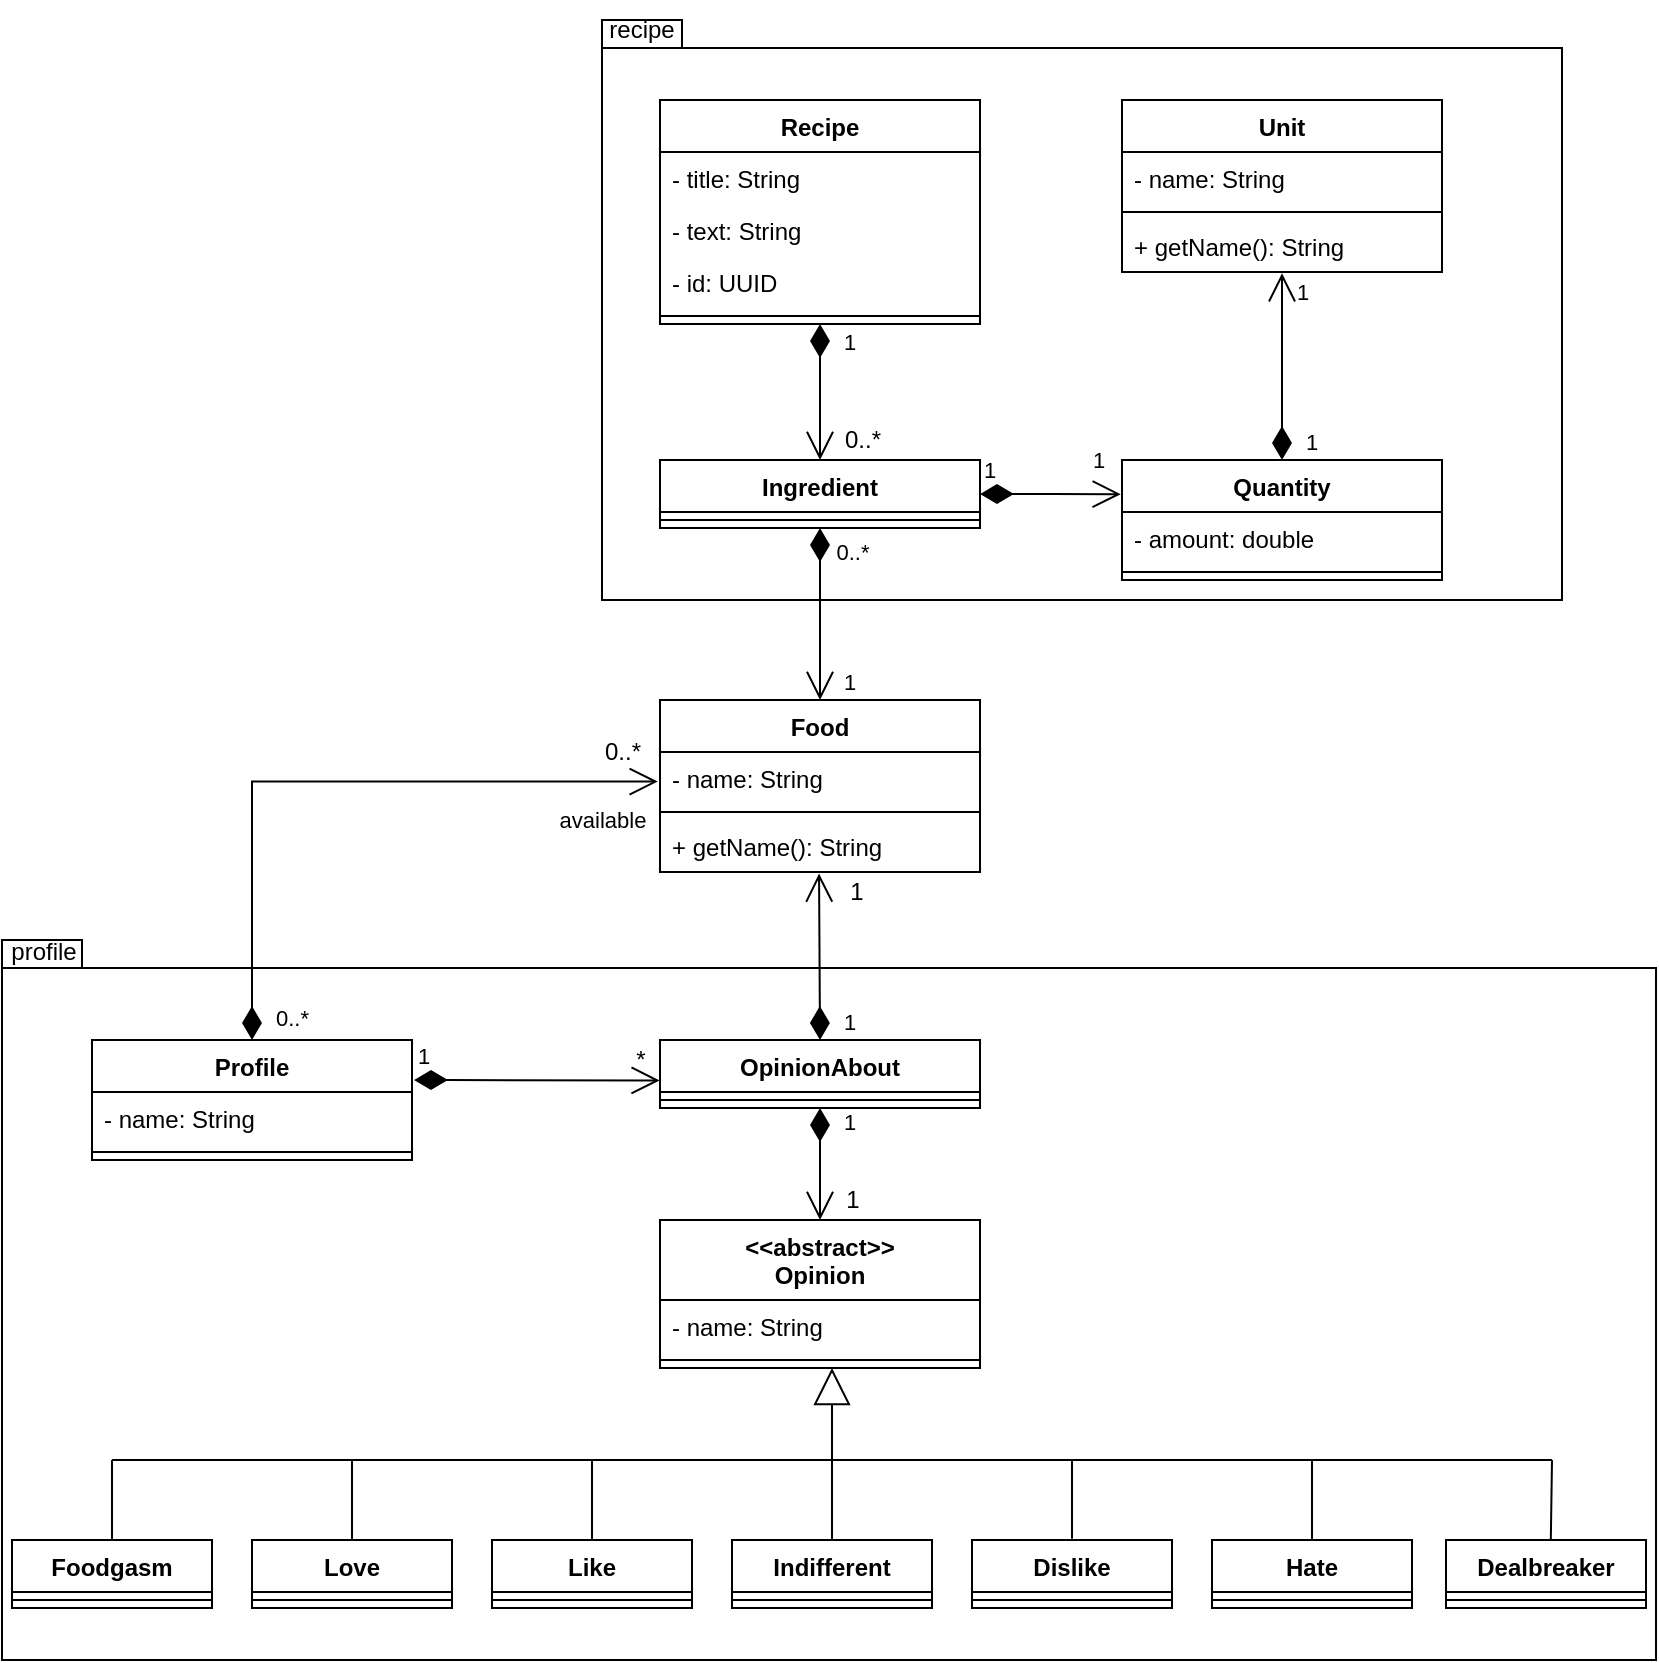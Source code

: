 <mxfile version="16.5.1" type="device"><diagram id="C5RBs43oDa-KdzZeNtuy" name="Page-1"><mxGraphModel dx="989" dy="618" grid="1" gridSize="10" guides="1" tooltips="1" connect="1" arrows="1" fold="1" page="1" pageScale="1" pageWidth="827" pageHeight="1169" math="0" shadow="0"><root><mxCell id="WIyWlLk6GJQsqaUBKTNV-0"/><mxCell id="WIyWlLk6GJQsqaUBKTNV-1" parent="WIyWlLk6GJQsqaUBKTNV-0"/><mxCell id="cm9ea0eVrDm9GArkrBfp-85" value="" style="shape=folder;fontStyle=1;spacingTop=10;tabWidth=40;tabHeight=14;tabPosition=left;html=1;" parent="WIyWlLk6GJQsqaUBKTNV-1" vertex="1"><mxGeometry y="510" width="827" height="360" as="geometry"/></mxCell><mxCell id="cm9ea0eVrDm9GArkrBfp-83" value="" style="shape=folder;fontStyle=1;spacingTop=10;tabWidth=40;tabHeight=14;tabPosition=left;html=1;" parent="WIyWlLk6GJQsqaUBKTNV-1" vertex="1"><mxGeometry x="300" y="50" width="480" height="290" as="geometry"/></mxCell><mxCell id="cm9ea0eVrDm9GArkrBfp-0" value="Food" style="swimlane;fontStyle=1;align=center;verticalAlign=top;childLayout=stackLayout;horizontal=1;startSize=26;horizontalStack=0;resizeParent=1;resizeParentMax=0;resizeLast=0;collapsible=1;marginBottom=0;" parent="WIyWlLk6GJQsqaUBKTNV-1" vertex="1"><mxGeometry x="329" y="390" width="160" height="86" as="geometry"/></mxCell><mxCell id="cm9ea0eVrDm9GArkrBfp-1" value="- name: String" style="text;strokeColor=none;fillColor=none;align=left;verticalAlign=top;spacingLeft=4;spacingRight=4;overflow=hidden;rotatable=0;points=[[0,0.5],[1,0.5]];portConstraint=eastwest;" parent="cm9ea0eVrDm9GArkrBfp-0" vertex="1"><mxGeometry y="26" width="160" height="26" as="geometry"/></mxCell><mxCell id="cm9ea0eVrDm9GArkrBfp-2" value="" style="line;strokeWidth=1;fillColor=none;align=left;verticalAlign=middle;spacingTop=-1;spacingLeft=3;spacingRight=3;rotatable=0;labelPosition=right;points=[];portConstraint=eastwest;" parent="cm9ea0eVrDm9GArkrBfp-0" vertex="1"><mxGeometry y="52" width="160" height="8" as="geometry"/></mxCell><mxCell id="cm9ea0eVrDm9GArkrBfp-3" value="+ getName(): String" style="text;strokeColor=none;fillColor=none;align=left;verticalAlign=top;spacingLeft=4;spacingRight=4;overflow=hidden;rotatable=0;points=[[0,0.5],[1,0.5]];portConstraint=eastwest;" parent="cm9ea0eVrDm9GArkrBfp-0" vertex="1"><mxGeometry y="60" width="160" height="26" as="geometry"/></mxCell><mxCell id="cm9ea0eVrDm9GArkrBfp-4" value="Ingredient" style="swimlane;fontStyle=1;align=center;verticalAlign=top;childLayout=stackLayout;horizontal=1;startSize=26;horizontalStack=0;resizeParent=1;resizeParentMax=0;resizeLast=0;collapsible=1;marginBottom=0;" parent="WIyWlLk6GJQsqaUBKTNV-1" vertex="1"><mxGeometry x="329" y="270" width="160" height="34" as="geometry"/></mxCell><mxCell id="cm9ea0eVrDm9GArkrBfp-6" value="" style="line;strokeWidth=1;fillColor=none;align=left;verticalAlign=middle;spacingTop=-1;spacingLeft=3;spacingRight=3;rotatable=0;labelPosition=right;points=[];portConstraint=eastwest;" parent="cm9ea0eVrDm9GArkrBfp-4" vertex="1"><mxGeometry y="26" width="160" height="8" as="geometry"/></mxCell><mxCell id="cm9ea0eVrDm9GArkrBfp-8" value="1" style="endArrow=open;html=1;endSize=12;startArrow=diamondThin;startSize=14;startFill=1;align=left;verticalAlign=bottom;rounded=0;exitX=0.5;exitY=1;exitDx=0;exitDy=0;" parent="WIyWlLk6GJQsqaUBKTNV-1" source="cm9ea0eVrDm9GArkrBfp-4" target="cm9ea0eVrDm9GArkrBfp-0" edge="1"><mxGeometry x="1" y="10" relative="1" as="geometry"><mxPoint x="50" y="380" as="sourcePoint"/><mxPoint x="416" y="390" as="targetPoint"/><mxPoint as="offset"/></mxGeometry></mxCell><mxCell id="cm9ea0eVrDm9GArkrBfp-9" value="0..*" style="edgeLabel;html=1;align=center;verticalAlign=middle;resizable=0;points=[];" parent="cm9ea0eVrDm9GArkrBfp-8" vertex="1" connectable="0"><mxGeometry x="-0.726" y="2" relative="1" as="geometry"><mxPoint x="14" as="offset"/></mxGeometry></mxCell><mxCell id="cm9ea0eVrDm9GArkrBfp-10" value="Quantity" style="swimlane;fontStyle=1;align=center;verticalAlign=top;childLayout=stackLayout;horizontal=1;startSize=26;horizontalStack=0;resizeParent=1;resizeParentMax=0;resizeLast=0;collapsible=1;marginBottom=0;" parent="WIyWlLk6GJQsqaUBKTNV-1" vertex="1"><mxGeometry x="560" y="270" width="160" height="60" as="geometry"/></mxCell><mxCell id="cm9ea0eVrDm9GArkrBfp-11" value="- amount: double" style="text;strokeColor=none;fillColor=none;align=left;verticalAlign=top;spacingLeft=4;spacingRight=4;overflow=hidden;rotatable=0;points=[[0,0.5],[1,0.5]];portConstraint=eastwest;" parent="cm9ea0eVrDm9GArkrBfp-10" vertex="1"><mxGeometry y="26" width="160" height="26" as="geometry"/></mxCell><mxCell id="cm9ea0eVrDm9GArkrBfp-12" value="" style="line;strokeWidth=1;fillColor=none;align=left;verticalAlign=middle;spacingTop=-1;spacingLeft=3;spacingRight=3;rotatable=0;labelPosition=right;points=[];portConstraint=eastwest;" parent="cm9ea0eVrDm9GArkrBfp-10" vertex="1"><mxGeometry y="52" width="160" height="8" as="geometry"/></mxCell><mxCell id="cm9ea0eVrDm9GArkrBfp-14" value="1" style="endArrow=open;html=1;endSize=12;startArrow=diamondThin;startSize=14;startFill=1;edgeStyle=orthogonalEdgeStyle;align=left;verticalAlign=bottom;rounded=0;exitX=1;exitY=0.5;exitDx=0;exitDy=0;entryX=-0.004;entryY=0.285;entryDx=0;entryDy=0;entryPerimeter=0;" parent="WIyWlLk6GJQsqaUBKTNV-1" source="cm9ea0eVrDm9GArkrBfp-4" target="cm9ea0eVrDm9GArkrBfp-10" edge="1"><mxGeometry x="-1" y="3" relative="1" as="geometry"><mxPoint x="430" y="200" as="sourcePoint"/><mxPoint x="540" y="287" as="targetPoint"/></mxGeometry></mxCell><mxCell id="cm9ea0eVrDm9GArkrBfp-21" value="1" style="edgeLabel;html=1;align=center;verticalAlign=middle;resizable=0;points=[];" parent="cm9ea0eVrDm9GArkrBfp-14" vertex="1" connectable="0"><mxGeometry x="0.723" y="1" relative="1" as="geometry"><mxPoint x="-2" y="-16" as="offset"/></mxGeometry></mxCell><mxCell id="cm9ea0eVrDm9GArkrBfp-15" value="Unit" style="swimlane;fontStyle=1;align=center;verticalAlign=top;childLayout=stackLayout;horizontal=1;startSize=26;horizontalStack=0;resizeParent=1;resizeParentMax=0;resizeLast=0;collapsible=1;marginBottom=0;" parent="WIyWlLk6GJQsqaUBKTNV-1" vertex="1"><mxGeometry x="560" y="90" width="160" height="86" as="geometry"/></mxCell><mxCell id="cm9ea0eVrDm9GArkrBfp-16" value="- name: String" style="text;strokeColor=none;fillColor=none;align=left;verticalAlign=top;spacingLeft=4;spacingRight=4;overflow=hidden;rotatable=0;points=[[0,0.5],[1,0.5]];portConstraint=eastwest;" parent="cm9ea0eVrDm9GArkrBfp-15" vertex="1"><mxGeometry y="26" width="160" height="26" as="geometry"/></mxCell><mxCell id="cm9ea0eVrDm9GArkrBfp-17" value="" style="line;strokeWidth=1;fillColor=none;align=left;verticalAlign=middle;spacingTop=-1;spacingLeft=3;spacingRight=3;rotatable=0;labelPosition=right;points=[];portConstraint=eastwest;" parent="cm9ea0eVrDm9GArkrBfp-15" vertex="1"><mxGeometry y="52" width="160" height="8" as="geometry"/></mxCell><mxCell id="cm9ea0eVrDm9GArkrBfp-18" value="+ getName(): String" style="text;strokeColor=none;fillColor=none;align=left;verticalAlign=top;spacingLeft=4;spacingRight=4;overflow=hidden;rotatable=0;points=[[0,0.5],[1,0.5]];portConstraint=eastwest;" parent="cm9ea0eVrDm9GArkrBfp-15" vertex="1"><mxGeometry y="60" width="160" height="26" as="geometry"/></mxCell><mxCell id="cm9ea0eVrDm9GArkrBfp-19" value="1" style="endArrow=open;html=1;endSize=12;startArrow=diamondThin;startSize=14;startFill=1;edgeStyle=orthogonalEdgeStyle;align=left;verticalAlign=bottom;rounded=0;exitX=0.5;exitY=0;exitDx=0;exitDy=0;entryX=0.5;entryY=1.023;entryDx=0;entryDy=0;entryPerimeter=0;" parent="WIyWlLk6GJQsqaUBKTNV-1" source="cm9ea0eVrDm9GArkrBfp-10" target="cm9ea0eVrDm9GArkrBfp-18" edge="1"><mxGeometry x="-1" y="-10" relative="1" as="geometry"><mxPoint x="240" y="200" as="sourcePoint"/><mxPoint x="640" y="210" as="targetPoint"/><mxPoint as="offset"/></mxGeometry></mxCell><mxCell id="cm9ea0eVrDm9GArkrBfp-20" value="1" style="edgeLabel;html=1;align=center;verticalAlign=middle;resizable=0;points=[];" parent="cm9ea0eVrDm9GArkrBfp-19" vertex="1" connectable="0"><mxGeometry x="0.811" y="-3" relative="1" as="geometry"><mxPoint x="7" as="offset"/></mxGeometry></mxCell><mxCell id="cm9ea0eVrDm9GArkrBfp-22" value="Recipe" style="swimlane;fontStyle=1;align=center;verticalAlign=top;childLayout=stackLayout;horizontal=1;startSize=26;horizontalStack=0;resizeParent=1;resizeParentMax=0;resizeLast=0;collapsible=1;marginBottom=0;" parent="WIyWlLk6GJQsqaUBKTNV-1" vertex="1"><mxGeometry x="329" y="90" width="160" height="112" as="geometry"/></mxCell><mxCell id="cm9ea0eVrDm9GArkrBfp-23" value="- title: String&#10;" style="text;strokeColor=none;fillColor=none;align=left;verticalAlign=top;spacingLeft=4;spacingRight=4;overflow=hidden;rotatable=0;points=[[0,0.5],[1,0.5]];portConstraint=eastwest;" parent="cm9ea0eVrDm9GArkrBfp-22" vertex="1"><mxGeometry y="26" width="160" height="26" as="geometry"/></mxCell><mxCell id="cm9ea0eVrDm9GArkrBfp-25" value="- text: String" style="text;strokeColor=none;fillColor=none;align=left;verticalAlign=top;spacingLeft=4;spacingRight=4;overflow=hidden;rotatable=0;points=[[0,0.5],[1,0.5]];portConstraint=eastwest;" parent="cm9ea0eVrDm9GArkrBfp-22" vertex="1"><mxGeometry y="52" width="160" height="26" as="geometry"/></mxCell><mxCell id="cm9ea0eVrDm9GArkrBfp-27" value="- id: UUID" style="text;strokeColor=none;fillColor=none;align=left;verticalAlign=top;spacingLeft=4;spacingRight=4;overflow=hidden;rotatable=0;points=[[0,0.5],[1,0.5]];portConstraint=eastwest;" parent="cm9ea0eVrDm9GArkrBfp-22" vertex="1"><mxGeometry y="78" width="160" height="26" as="geometry"/></mxCell><mxCell id="cm9ea0eVrDm9GArkrBfp-24" value="" style="line;strokeWidth=1;fillColor=none;align=left;verticalAlign=middle;spacingTop=-1;spacingLeft=3;spacingRight=3;rotatable=0;labelPosition=right;points=[];portConstraint=eastwest;" parent="cm9ea0eVrDm9GArkrBfp-22" vertex="1"><mxGeometry y="104" width="160" height="8" as="geometry"/></mxCell><mxCell id="cm9ea0eVrDm9GArkrBfp-29" value="1" style="endArrow=open;html=1;endSize=12;startArrow=diamondThin;startSize=14;startFill=1;edgeStyle=orthogonalEdgeStyle;align=left;verticalAlign=bottom;rounded=0;entryX=0.5;entryY=0;entryDx=0;entryDy=0;exitX=0.5;exitY=1;exitDx=0;exitDy=0;" parent="WIyWlLk6GJQsqaUBKTNV-1" source="cm9ea0eVrDm9GArkrBfp-22" target="cm9ea0eVrDm9GArkrBfp-4" edge="1"><mxGeometry x="-0.471" y="10" relative="1" as="geometry"><mxPoint x="410" y="220" as="sourcePoint"/><mxPoint x="330" y="220" as="targetPoint"/><mxPoint as="offset"/></mxGeometry></mxCell><mxCell id="cm9ea0eVrDm9GArkrBfp-31" value="0..*" style="text;html=1;align=center;verticalAlign=middle;resizable=0;points=[];autosize=1;strokeColor=none;fillColor=none;" parent="WIyWlLk6GJQsqaUBKTNV-1" vertex="1"><mxGeometry x="415" y="250" width="30" height="20" as="geometry"/></mxCell><mxCell id="cm9ea0eVrDm9GArkrBfp-32" value="&lt;&lt;abstract&gt;&gt;&#10;Opinion" style="swimlane;fontStyle=1;align=center;verticalAlign=top;childLayout=stackLayout;horizontal=1;startSize=40;horizontalStack=0;resizeParent=1;resizeParentMax=0;resizeLast=0;collapsible=1;marginBottom=0;" parent="WIyWlLk6GJQsqaUBKTNV-1" vertex="1"><mxGeometry x="329" y="650" width="160" height="74" as="geometry"/></mxCell><mxCell id="cm9ea0eVrDm9GArkrBfp-62" value="- name: String" style="text;strokeColor=none;fillColor=none;align=left;verticalAlign=top;spacingLeft=4;spacingRight=4;overflow=hidden;rotatable=0;points=[[0,0.5],[1,0.5]];portConstraint=eastwest;" parent="cm9ea0eVrDm9GArkrBfp-32" vertex="1"><mxGeometry y="40" width="160" height="26" as="geometry"/></mxCell><mxCell id="cm9ea0eVrDm9GArkrBfp-34" value="" style="line;strokeWidth=1;fillColor=none;align=left;verticalAlign=middle;spacingTop=-1;spacingLeft=3;spacingRight=3;rotatable=0;labelPosition=right;points=[];portConstraint=eastwest;" parent="cm9ea0eVrDm9GArkrBfp-32" vertex="1"><mxGeometry y="66" width="160" height="8" as="geometry"/></mxCell><mxCell id="cm9ea0eVrDm9GArkrBfp-36" value="Profile" style="swimlane;fontStyle=1;align=center;verticalAlign=top;childLayout=stackLayout;horizontal=1;startSize=26;horizontalStack=0;resizeParent=1;resizeParentMax=0;resizeLast=0;collapsible=1;marginBottom=0;" parent="WIyWlLk6GJQsqaUBKTNV-1" vertex="1"><mxGeometry x="45" y="560" width="160" height="60" as="geometry"/></mxCell><mxCell id="cm9ea0eVrDm9GArkrBfp-37" value="- name: String" style="text;strokeColor=none;fillColor=none;align=left;verticalAlign=top;spacingLeft=4;spacingRight=4;overflow=hidden;rotatable=0;points=[[0,0.5],[1,0.5]];portConstraint=eastwest;" parent="cm9ea0eVrDm9GArkrBfp-36" vertex="1"><mxGeometry y="26" width="160" height="26" as="geometry"/></mxCell><mxCell id="cm9ea0eVrDm9GArkrBfp-38" value="" style="line;strokeWidth=1;fillColor=none;align=left;verticalAlign=middle;spacingTop=-1;spacingLeft=3;spacingRight=3;rotatable=0;labelPosition=right;points=[];portConstraint=eastwest;" parent="cm9ea0eVrDm9GArkrBfp-36" vertex="1"><mxGeometry y="52" width="160" height="8" as="geometry"/></mxCell><mxCell id="cm9ea0eVrDm9GArkrBfp-40" value="OpinionAbout" style="swimlane;fontStyle=1;align=center;verticalAlign=top;childLayout=stackLayout;horizontal=1;startSize=26;horizontalStack=0;resizeParent=1;resizeParentMax=0;resizeLast=0;collapsible=1;marginBottom=0;" parent="WIyWlLk6GJQsqaUBKTNV-1" vertex="1"><mxGeometry x="329" y="560" width="160" height="34" as="geometry"/></mxCell><mxCell id="cm9ea0eVrDm9GArkrBfp-42" value="" style="line;strokeWidth=1;fillColor=none;align=left;verticalAlign=middle;spacingTop=-1;spacingLeft=3;spacingRight=3;rotatable=0;labelPosition=right;points=[];portConstraint=eastwest;" parent="cm9ea0eVrDm9GArkrBfp-40" vertex="1"><mxGeometry y="26" width="160" height="8" as="geometry"/></mxCell><mxCell id="cm9ea0eVrDm9GArkrBfp-43" value="1" style="endArrow=open;html=1;endSize=12;startArrow=diamondThin;startSize=14;startFill=1;edgeStyle=orthogonalEdgeStyle;align=left;verticalAlign=bottom;rounded=0;entryX=-0.001;entryY=0.596;entryDx=0;entryDy=0;entryPerimeter=0;" parent="WIyWlLk6GJQsqaUBKTNV-1" target="cm9ea0eVrDm9GArkrBfp-40" edge="1"><mxGeometry x="-1" y="3" relative="1" as="geometry"><mxPoint x="206" y="580" as="sourcePoint"/><mxPoint x="305" y="580" as="targetPoint"/><Array as="points"><mxPoint x="206" y="580"/><mxPoint x="295" y="580"/></Array></mxGeometry></mxCell><mxCell id="cm9ea0eVrDm9GArkrBfp-44" value="*" style="text;html=1;align=center;verticalAlign=middle;resizable=0;points=[];autosize=1;strokeColor=none;fillColor=none;" parent="WIyWlLk6GJQsqaUBKTNV-1" vertex="1"><mxGeometry x="309" y="560" width="20" height="20" as="geometry"/></mxCell><mxCell id="cm9ea0eVrDm9GArkrBfp-45" value="1" style="endArrow=open;html=1;endSize=12;startArrow=diamondThin;startSize=14;startFill=1;align=left;verticalAlign=bottom;rounded=0;entryX=0.497;entryY=1.031;entryDx=0;entryDy=0;entryPerimeter=0;exitX=0.5;exitY=0;exitDx=0;exitDy=0;" parent="WIyWlLk6GJQsqaUBKTNV-1" source="cm9ea0eVrDm9GArkrBfp-40" target="cm9ea0eVrDm9GArkrBfp-3" edge="1"><mxGeometry x="-1" y="-10" relative="1" as="geometry"><mxPoint x="413" y="550" as="sourcePoint"/><mxPoint x="723" y="510" as="targetPoint"/><mxPoint as="offset"/></mxGeometry></mxCell><mxCell id="cm9ea0eVrDm9GArkrBfp-46" value="1" style="text;html=1;align=center;verticalAlign=middle;resizable=0;points=[];autosize=1;strokeColor=none;fillColor=none;" parent="WIyWlLk6GJQsqaUBKTNV-1" vertex="1"><mxGeometry x="417" y="476" width="20" height="20" as="geometry"/></mxCell><mxCell id="cm9ea0eVrDm9GArkrBfp-47" value="1" style="endArrow=open;html=1;endSize=12;startArrow=diamondThin;startSize=14;startFill=1;edgeStyle=orthogonalEdgeStyle;align=left;verticalAlign=bottom;rounded=0;exitX=0.5;exitY=1;exitDx=0;exitDy=0;entryX=0.5;entryY=0;entryDx=0;entryDy=0;" parent="WIyWlLk6GJQsqaUBKTNV-1" source="cm9ea0eVrDm9GArkrBfp-40" target="cm9ea0eVrDm9GArkrBfp-32" edge="1"><mxGeometry x="-0.429" y="10" relative="1" as="geometry"><mxPoint x="515" y="610" as="sourcePoint"/><mxPoint x="675" y="610" as="targetPoint"/><mxPoint as="offset"/></mxGeometry></mxCell><mxCell id="cm9ea0eVrDm9GArkrBfp-48" value="1" style="text;html=1;align=center;verticalAlign=middle;resizable=0;points=[];autosize=1;strokeColor=none;fillColor=none;" parent="WIyWlLk6GJQsqaUBKTNV-1" vertex="1"><mxGeometry x="415" y="630" width="20" height="20" as="geometry"/></mxCell><mxCell id="cm9ea0eVrDm9GArkrBfp-55" value="0..*" style="endArrow=open;html=1;endSize=12;startArrow=diamondThin;startSize=14;startFill=1;edgeStyle=orthogonalEdgeStyle;align=left;verticalAlign=bottom;rounded=0;entryX=-0.007;entryY=0.569;entryDx=0;entryDy=0;entryPerimeter=0;exitX=0.5;exitY=0;exitDx=0;exitDy=0;" parent="WIyWlLk6GJQsqaUBKTNV-1" source="cm9ea0eVrDm9GArkrBfp-36" target="cm9ea0eVrDm9GArkrBfp-1" edge="1"><mxGeometry x="-0.988" y="-10" relative="1" as="geometry"><mxPoint x="133" y="552" as="sourcePoint"/><mxPoint x="323" y="430" as="targetPoint"/><mxPoint as="offset"/></mxGeometry></mxCell><mxCell id="mf6apR2f7lZWjNA6ba2O-0" value="available" style="edgeLabel;html=1;align=center;verticalAlign=middle;resizable=0;points=[];" parent="cm9ea0eVrDm9GArkrBfp-55" vertex="1" connectable="0"><mxGeometry x="0.733" y="-3" relative="1" as="geometry"><mxPoint x="16" y="16" as="offset"/></mxGeometry></mxCell><mxCell id="cm9ea0eVrDm9GArkrBfp-56" value="0..*" style="text;html=1;align=center;verticalAlign=middle;resizable=0;points=[];autosize=1;strokeColor=none;fillColor=none;" parent="WIyWlLk6GJQsqaUBKTNV-1" vertex="1"><mxGeometry x="295" y="406" width="30" height="20" as="geometry"/></mxCell><mxCell id="cm9ea0eVrDm9GArkrBfp-57" value="Foodgasm" style="swimlane;fontStyle=1;align=center;verticalAlign=top;childLayout=stackLayout;horizontal=1;startSize=26;horizontalStack=0;resizeParent=1;resizeParentMax=0;resizeLast=0;collapsible=1;marginBottom=0;" parent="WIyWlLk6GJQsqaUBKTNV-1" vertex="1"><mxGeometry x="5" y="810" width="100" height="34" as="geometry"/></mxCell><mxCell id="cm9ea0eVrDm9GArkrBfp-59" value="" style="line;strokeWidth=1;fillColor=none;align=left;verticalAlign=middle;spacingTop=-1;spacingLeft=3;spacingRight=3;rotatable=0;labelPosition=right;points=[];portConstraint=eastwest;" parent="cm9ea0eVrDm9GArkrBfp-57" vertex="1"><mxGeometry y="26" width="100" height="8" as="geometry"/></mxCell><mxCell id="cm9ea0eVrDm9GArkrBfp-63" value="Indifferent" style="swimlane;fontStyle=1;align=center;verticalAlign=top;childLayout=stackLayout;horizontal=1;startSize=26;horizontalStack=0;resizeParent=1;resizeParentMax=0;resizeLast=0;collapsible=1;marginBottom=0;" parent="WIyWlLk6GJQsqaUBKTNV-1" vertex="1"><mxGeometry x="365" y="810" width="100" height="34" as="geometry"/></mxCell><mxCell id="cm9ea0eVrDm9GArkrBfp-64" value="" style="line;strokeWidth=1;fillColor=none;align=left;verticalAlign=middle;spacingTop=-1;spacingLeft=3;spacingRight=3;rotatable=0;labelPosition=right;points=[];portConstraint=eastwest;" parent="cm9ea0eVrDm9GArkrBfp-63" vertex="1"><mxGeometry y="26" width="100" height="8" as="geometry"/></mxCell><mxCell id="cm9ea0eVrDm9GArkrBfp-65" value="Like" style="swimlane;fontStyle=1;align=center;verticalAlign=top;childLayout=stackLayout;horizontal=1;startSize=26;horizontalStack=0;resizeParent=1;resizeParentMax=0;resizeLast=0;collapsible=1;marginBottom=0;" parent="WIyWlLk6GJQsqaUBKTNV-1" vertex="1"><mxGeometry x="245" y="810" width="100" height="34" as="geometry"/></mxCell><mxCell id="cm9ea0eVrDm9GArkrBfp-66" value="" style="line;strokeWidth=1;fillColor=none;align=left;verticalAlign=middle;spacingTop=-1;spacingLeft=3;spacingRight=3;rotatable=0;labelPosition=right;points=[];portConstraint=eastwest;" parent="cm9ea0eVrDm9GArkrBfp-65" vertex="1"><mxGeometry y="26" width="100" height="8" as="geometry"/></mxCell><mxCell id="cm9ea0eVrDm9GArkrBfp-67" value="Love" style="swimlane;fontStyle=1;align=center;verticalAlign=top;childLayout=stackLayout;horizontal=1;startSize=26;horizontalStack=0;resizeParent=1;resizeParentMax=0;resizeLast=0;collapsible=1;marginBottom=0;" parent="WIyWlLk6GJQsqaUBKTNV-1" vertex="1"><mxGeometry x="125" y="810" width="100" height="34" as="geometry"/></mxCell><mxCell id="cm9ea0eVrDm9GArkrBfp-68" value="" style="line;strokeWidth=1;fillColor=none;align=left;verticalAlign=middle;spacingTop=-1;spacingLeft=3;spacingRight=3;rotatable=0;labelPosition=right;points=[];portConstraint=eastwest;" parent="cm9ea0eVrDm9GArkrBfp-67" vertex="1"><mxGeometry y="26" width="100" height="8" as="geometry"/></mxCell><mxCell id="cm9ea0eVrDm9GArkrBfp-69" value="Dislike" style="swimlane;fontStyle=1;align=center;verticalAlign=top;childLayout=stackLayout;horizontal=1;startSize=26;horizontalStack=0;resizeParent=1;resizeParentMax=0;resizeLast=0;collapsible=1;marginBottom=0;" parent="WIyWlLk6GJQsqaUBKTNV-1" vertex="1"><mxGeometry x="485" y="810" width="100" height="34" as="geometry"/></mxCell><mxCell id="cm9ea0eVrDm9GArkrBfp-70" value="" style="line;strokeWidth=1;fillColor=none;align=left;verticalAlign=middle;spacingTop=-1;spacingLeft=3;spacingRight=3;rotatable=0;labelPosition=right;points=[];portConstraint=eastwest;" parent="cm9ea0eVrDm9GArkrBfp-69" vertex="1"><mxGeometry y="26" width="100" height="8" as="geometry"/></mxCell><mxCell id="cm9ea0eVrDm9GArkrBfp-71" value="Dealbreaker" style="swimlane;fontStyle=1;align=center;verticalAlign=top;childLayout=stackLayout;horizontal=1;startSize=26;horizontalStack=0;resizeParent=1;resizeParentMax=0;resizeLast=0;collapsible=1;marginBottom=0;" parent="WIyWlLk6GJQsqaUBKTNV-1" vertex="1"><mxGeometry x="722" y="810" width="100" height="34" as="geometry"/></mxCell><mxCell id="cm9ea0eVrDm9GArkrBfp-72" value="" style="line;strokeWidth=1;fillColor=none;align=left;verticalAlign=middle;spacingTop=-1;spacingLeft=3;spacingRight=3;rotatable=0;labelPosition=right;points=[];portConstraint=eastwest;" parent="cm9ea0eVrDm9GArkrBfp-71" vertex="1"><mxGeometry y="26" width="100" height="8" as="geometry"/></mxCell><mxCell id="cm9ea0eVrDm9GArkrBfp-73" value="Hate" style="swimlane;fontStyle=1;align=center;verticalAlign=top;childLayout=stackLayout;horizontal=1;startSize=26;horizontalStack=0;resizeParent=1;resizeParentMax=0;resizeLast=0;collapsible=1;marginBottom=0;" parent="WIyWlLk6GJQsqaUBKTNV-1" vertex="1"><mxGeometry x="605" y="810" width="100" height="34" as="geometry"/></mxCell><mxCell id="cm9ea0eVrDm9GArkrBfp-74" value="" style="line;strokeWidth=1;fillColor=none;align=left;verticalAlign=middle;spacingTop=-1;spacingLeft=3;spacingRight=3;rotatable=0;labelPosition=right;points=[];portConstraint=eastwest;" parent="cm9ea0eVrDm9GArkrBfp-73" vertex="1"><mxGeometry y="26" width="100" height="8" as="geometry"/></mxCell><mxCell id="cm9ea0eVrDm9GArkrBfp-75" value="" style="endArrow=block;endSize=16;endFill=0;html=1;rounded=0;exitX=0.5;exitY=0;exitDx=0;exitDy=0;" parent="WIyWlLk6GJQsqaUBKTNV-1" source="cm9ea0eVrDm9GArkrBfp-63" edge="1"><mxGeometry width="160" relative="1" as="geometry"><mxPoint x="95" y="730" as="sourcePoint"/><mxPoint x="415" y="724" as="targetPoint"/></mxGeometry></mxCell><mxCell id="cm9ea0eVrDm9GArkrBfp-76" value="" style="endArrow=none;html=1;rounded=0;" parent="WIyWlLk6GJQsqaUBKTNV-1" edge="1"><mxGeometry width="50" height="50" relative="1" as="geometry"><mxPoint x="55" y="770" as="sourcePoint"/><mxPoint x="775" y="770" as="targetPoint"/></mxGeometry></mxCell><mxCell id="cm9ea0eVrDm9GArkrBfp-77" value="" style="endArrow=none;html=1;rounded=0;exitX=0.5;exitY=0;exitDx=0;exitDy=0;" parent="WIyWlLk6GJQsqaUBKTNV-1" source="cm9ea0eVrDm9GArkrBfp-57" edge="1"><mxGeometry width="50" height="50" relative="1" as="geometry"><mxPoint x="45" y="790" as="sourcePoint"/><mxPoint x="55" y="770" as="targetPoint"/></mxGeometry></mxCell><mxCell id="cm9ea0eVrDm9GArkrBfp-78" value="" style="endArrow=none;html=1;rounded=0;exitX=0.5;exitY=0;exitDx=0;exitDy=0;" parent="WIyWlLk6GJQsqaUBKTNV-1" source="cm9ea0eVrDm9GArkrBfp-67" edge="1"><mxGeometry width="50" height="50" relative="1" as="geometry"><mxPoint x="135" y="760" as="sourcePoint"/><mxPoint x="175" y="770" as="targetPoint"/></mxGeometry></mxCell><mxCell id="cm9ea0eVrDm9GArkrBfp-79" value="" style="endArrow=none;html=1;rounded=0;exitX=0.5;exitY=0;exitDx=0;exitDy=0;" parent="WIyWlLk6GJQsqaUBKTNV-1" source="cm9ea0eVrDm9GArkrBfp-65" edge="1"><mxGeometry width="50" height="50" relative="1" as="geometry"><mxPoint x="275" y="820" as="sourcePoint"/><mxPoint x="295" y="770" as="targetPoint"/></mxGeometry></mxCell><mxCell id="cm9ea0eVrDm9GArkrBfp-80" value="" style="endArrow=none;html=1;rounded=0;exitX=0.5;exitY=-0.018;exitDx=0;exitDy=0;exitPerimeter=0;" parent="WIyWlLk6GJQsqaUBKTNV-1" source="cm9ea0eVrDm9GArkrBfp-69" edge="1"><mxGeometry width="50" height="50" relative="1" as="geometry"><mxPoint x="505" y="820" as="sourcePoint"/><mxPoint x="535" y="770" as="targetPoint"/></mxGeometry></mxCell><mxCell id="cm9ea0eVrDm9GArkrBfp-81" value="" style="endArrow=none;html=1;rounded=0;" parent="WIyWlLk6GJQsqaUBKTNV-1" edge="1"><mxGeometry width="50" height="50" relative="1" as="geometry"><mxPoint x="655" y="810" as="sourcePoint"/><mxPoint x="655" y="770" as="targetPoint"/></mxGeometry></mxCell><mxCell id="cm9ea0eVrDm9GArkrBfp-82" value="" style="endArrow=none;html=1;rounded=0;exitX=0.524;exitY=0.009;exitDx=0;exitDy=0;exitPerimeter=0;" parent="WIyWlLk6GJQsqaUBKTNV-1" source="cm9ea0eVrDm9GArkrBfp-71" edge="1"><mxGeometry width="50" height="50" relative="1" as="geometry"><mxPoint x="735" y="820" as="sourcePoint"/><mxPoint x="775" y="770" as="targetPoint"/></mxGeometry></mxCell><mxCell id="cm9ea0eVrDm9GArkrBfp-84" value="recipe" style="text;html=1;strokeColor=none;fillColor=none;align=center;verticalAlign=middle;whiteSpace=wrap;rounded=0;" parent="WIyWlLk6GJQsqaUBKTNV-1" vertex="1"><mxGeometry x="290" y="40" width="60" height="30" as="geometry"/></mxCell><mxCell id="cm9ea0eVrDm9GArkrBfp-87" value="profile" style="text;html=1;strokeColor=none;fillColor=none;align=center;verticalAlign=middle;whiteSpace=wrap;rounded=0;" parent="WIyWlLk6GJQsqaUBKTNV-1" vertex="1"><mxGeometry x="1" y="508" width="40" height="16" as="geometry"/></mxCell></root></mxGraphModel></diagram></mxfile>
